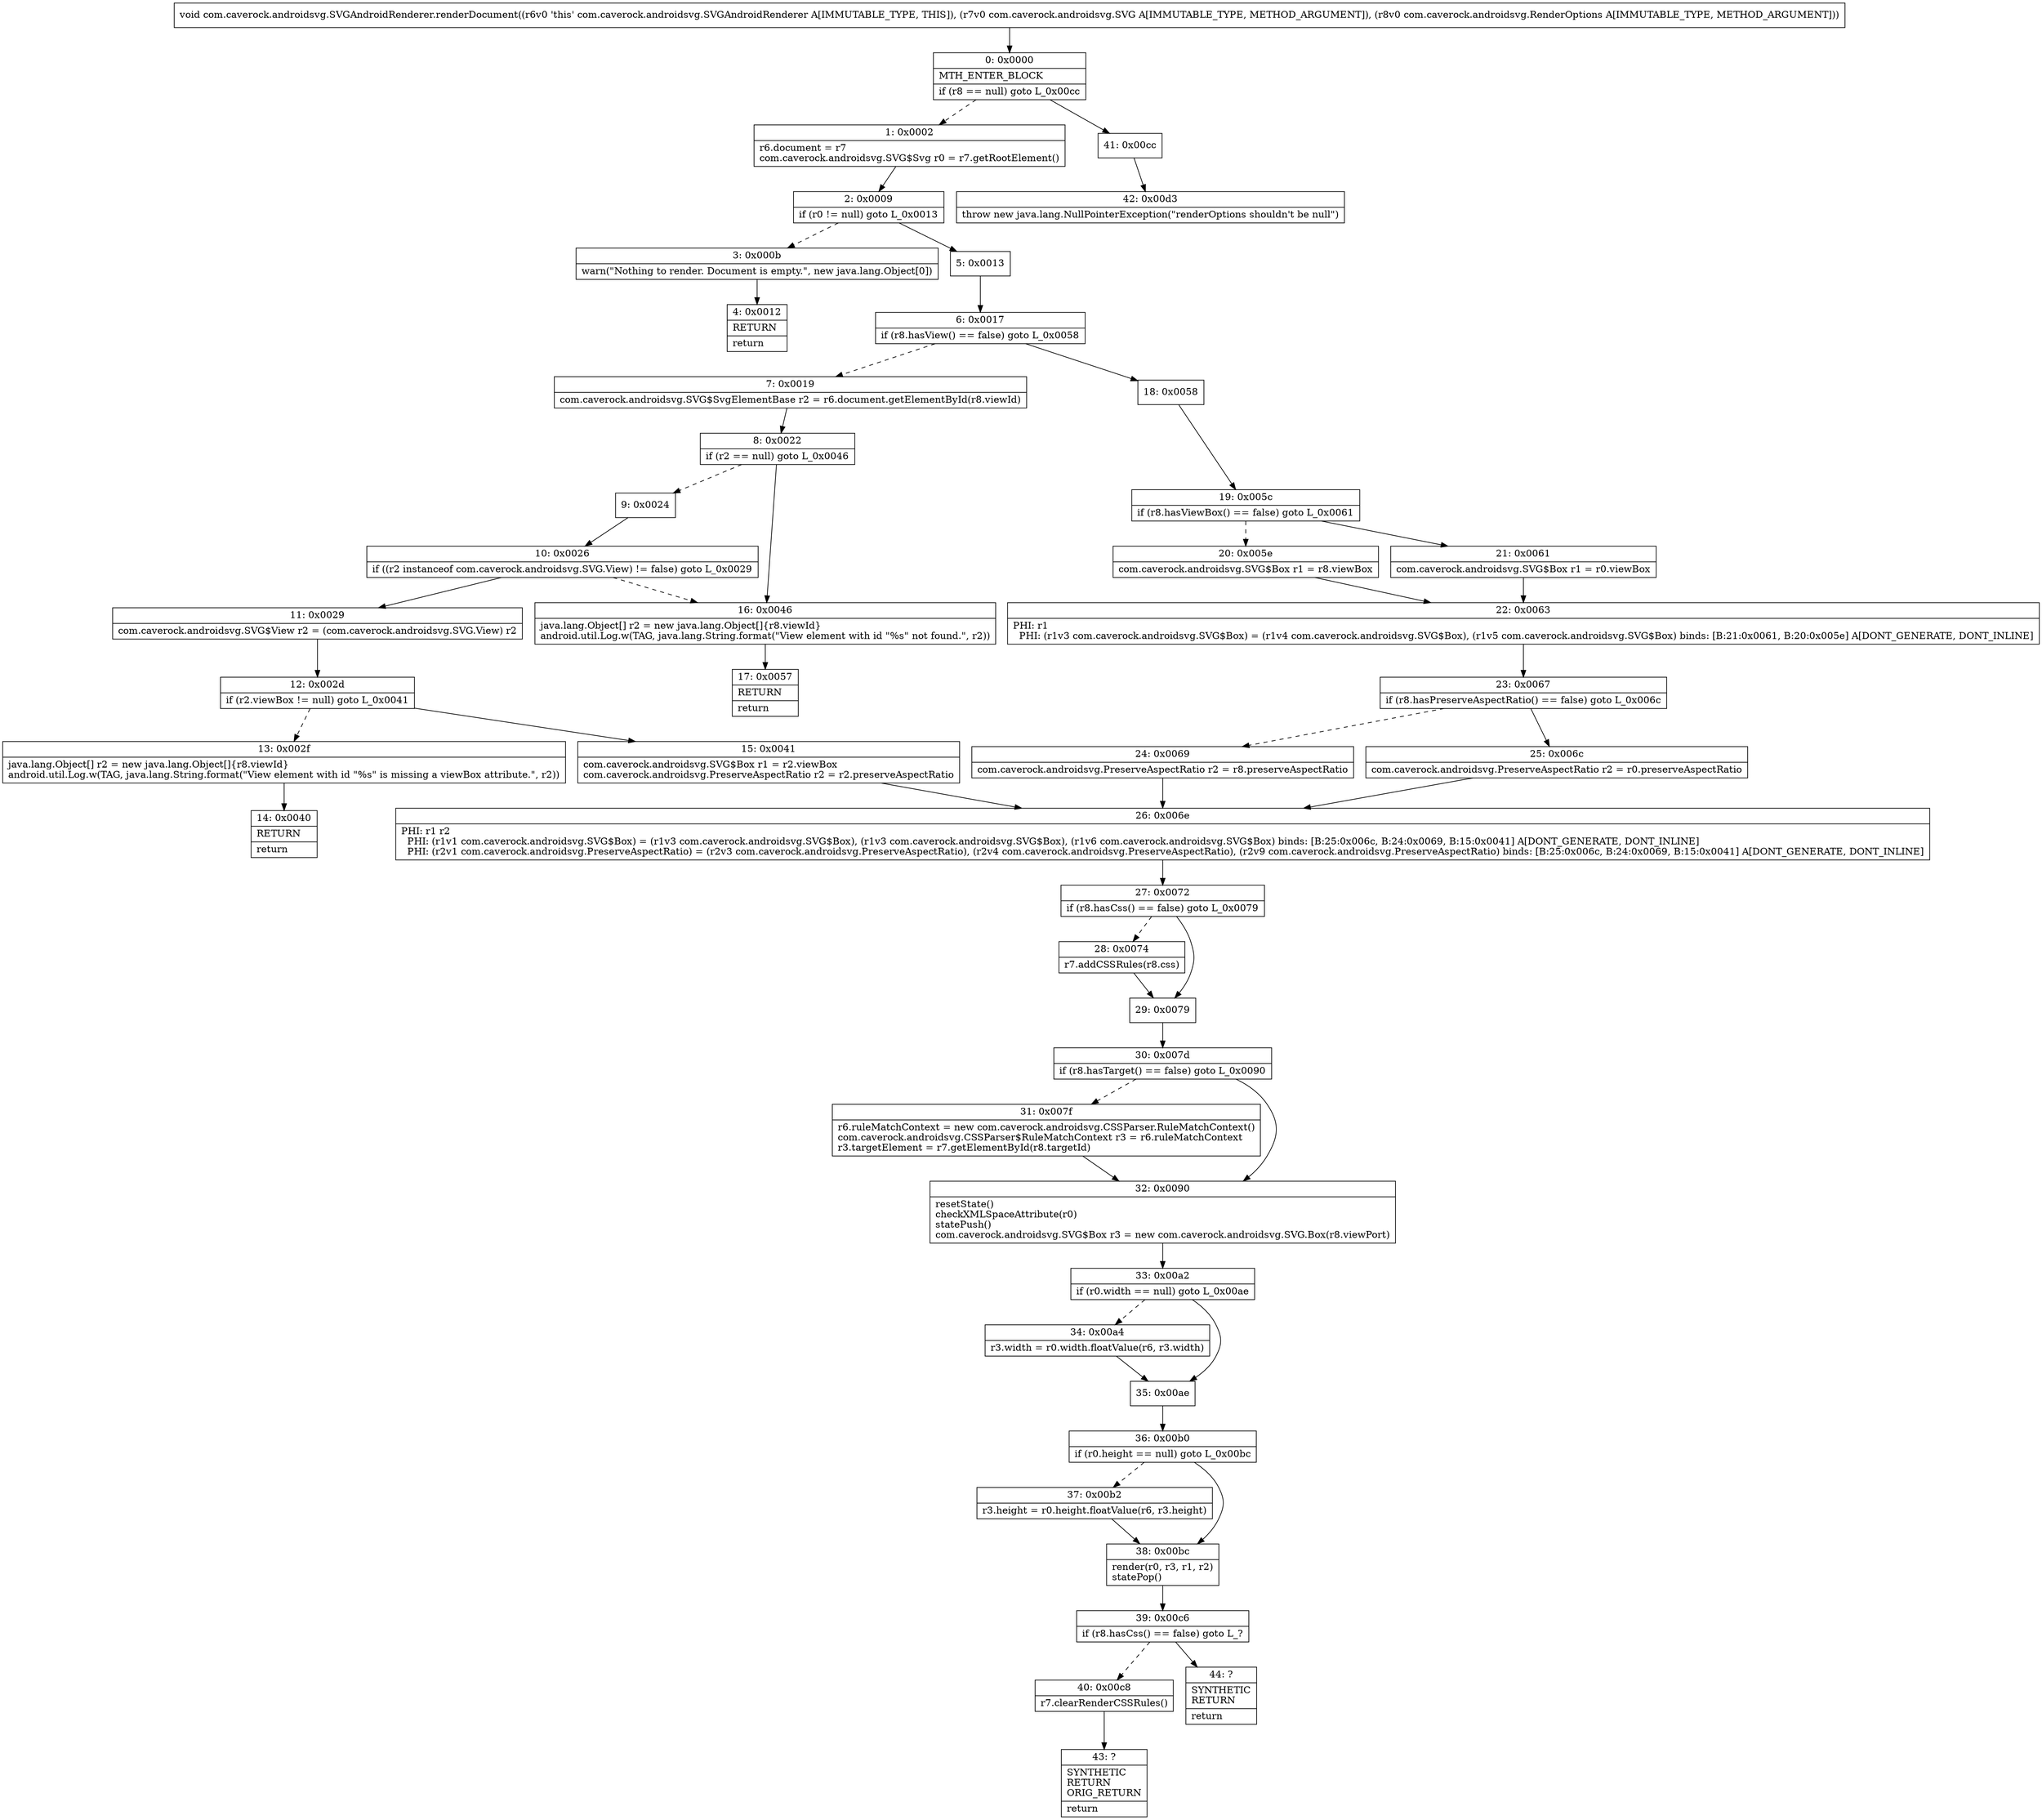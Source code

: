 digraph "CFG forcom.caverock.androidsvg.SVGAndroidRenderer.renderDocument(Lcom\/caverock\/androidsvg\/SVG;Lcom\/caverock\/androidsvg\/RenderOptions;)V" {
Node_0 [shape=record,label="{0\:\ 0x0000|MTH_ENTER_BLOCK\l|if (r8 == null) goto L_0x00cc\l}"];
Node_1 [shape=record,label="{1\:\ 0x0002|r6.document = r7\lcom.caverock.androidsvg.SVG$Svg r0 = r7.getRootElement()\l}"];
Node_2 [shape=record,label="{2\:\ 0x0009|if (r0 != null) goto L_0x0013\l}"];
Node_3 [shape=record,label="{3\:\ 0x000b|warn(\"Nothing to render. Document is empty.\", new java.lang.Object[0])\l}"];
Node_4 [shape=record,label="{4\:\ 0x0012|RETURN\l|return\l}"];
Node_5 [shape=record,label="{5\:\ 0x0013}"];
Node_6 [shape=record,label="{6\:\ 0x0017|if (r8.hasView() == false) goto L_0x0058\l}"];
Node_7 [shape=record,label="{7\:\ 0x0019|com.caverock.androidsvg.SVG$SvgElementBase r2 = r6.document.getElementById(r8.viewId)\l}"];
Node_8 [shape=record,label="{8\:\ 0x0022|if (r2 == null) goto L_0x0046\l}"];
Node_9 [shape=record,label="{9\:\ 0x0024}"];
Node_10 [shape=record,label="{10\:\ 0x0026|if ((r2 instanceof com.caverock.androidsvg.SVG.View) != false) goto L_0x0029\l}"];
Node_11 [shape=record,label="{11\:\ 0x0029|com.caverock.androidsvg.SVG$View r2 = (com.caverock.androidsvg.SVG.View) r2\l}"];
Node_12 [shape=record,label="{12\:\ 0x002d|if (r2.viewBox != null) goto L_0x0041\l}"];
Node_13 [shape=record,label="{13\:\ 0x002f|java.lang.Object[] r2 = new java.lang.Object[]\{r8.viewId\}\landroid.util.Log.w(TAG, java.lang.String.format(\"View element with id \"%s\" is missing a viewBox attribute.\", r2))\l}"];
Node_14 [shape=record,label="{14\:\ 0x0040|RETURN\l|return\l}"];
Node_15 [shape=record,label="{15\:\ 0x0041|com.caverock.androidsvg.SVG$Box r1 = r2.viewBox\lcom.caverock.androidsvg.PreserveAspectRatio r2 = r2.preserveAspectRatio\l}"];
Node_16 [shape=record,label="{16\:\ 0x0046|java.lang.Object[] r2 = new java.lang.Object[]\{r8.viewId\}\landroid.util.Log.w(TAG, java.lang.String.format(\"View element with id \"%s\" not found.\", r2))\l}"];
Node_17 [shape=record,label="{17\:\ 0x0057|RETURN\l|return\l}"];
Node_18 [shape=record,label="{18\:\ 0x0058}"];
Node_19 [shape=record,label="{19\:\ 0x005c|if (r8.hasViewBox() == false) goto L_0x0061\l}"];
Node_20 [shape=record,label="{20\:\ 0x005e|com.caverock.androidsvg.SVG$Box r1 = r8.viewBox\l}"];
Node_21 [shape=record,label="{21\:\ 0x0061|com.caverock.androidsvg.SVG$Box r1 = r0.viewBox\l}"];
Node_22 [shape=record,label="{22\:\ 0x0063|PHI: r1 \l  PHI: (r1v3 com.caverock.androidsvg.SVG$Box) = (r1v4 com.caverock.androidsvg.SVG$Box), (r1v5 com.caverock.androidsvg.SVG$Box) binds: [B:21:0x0061, B:20:0x005e] A[DONT_GENERATE, DONT_INLINE]\l}"];
Node_23 [shape=record,label="{23\:\ 0x0067|if (r8.hasPreserveAspectRatio() == false) goto L_0x006c\l}"];
Node_24 [shape=record,label="{24\:\ 0x0069|com.caverock.androidsvg.PreserveAspectRatio r2 = r8.preserveAspectRatio\l}"];
Node_25 [shape=record,label="{25\:\ 0x006c|com.caverock.androidsvg.PreserveAspectRatio r2 = r0.preserveAspectRatio\l}"];
Node_26 [shape=record,label="{26\:\ 0x006e|PHI: r1 r2 \l  PHI: (r1v1 com.caverock.androidsvg.SVG$Box) = (r1v3 com.caverock.androidsvg.SVG$Box), (r1v3 com.caverock.androidsvg.SVG$Box), (r1v6 com.caverock.androidsvg.SVG$Box) binds: [B:25:0x006c, B:24:0x0069, B:15:0x0041] A[DONT_GENERATE, DONT_INLINE]\l  PHI: (r2v1 com.caverock.androidsvg.PreserveAspectRatio) = (r2v3 com.caverock.androidsvg.PreserveAspectRatio), (r2v4 com.caverock.androidsvg.PreserveAspectRatio), (r2v9 com.caverock.androidsvg.PreserveAspectRatio) binds: [B:25:0x006c, B:24:0x0069, B:15:0x0041] A[DONT_GENERATE, DONT_INLINE]\l}"];
Node_27 [shape=record,label="{27\:\ 0x0072|if (r8.hasCss() == false) goto L_0x0079\l}"];
Node_28 [shape=record,label="{28\:\ 0x0074|r7.addCSSRules(r8.css)\l}"];
Node_29 [shape=record,label="{29\:\ 0x0079}"];
Node_30 [shape=record,label="{30\:\ 0x007d|if (r8.hasTarget() == false) goto L_0x0090\l}"];
Node_31 [shape=record,label="{31\:\ 0x007f|r6.ruleMatchContext = new com.caverock.androidsvg.CSSParser.RuleMatchContext()\lcom.caverock.androidsvg.CSSParser$RuleMatchContext r3 = r6.ruleMatchContext\lr3.targetElement = r7.getElementById(r8.targetId)\l}"];
Node_32 [shape=record,label="{32\:\ 0x0090|resetState()\lcheckXMLSpaceAttribute(r0)\lstatePush()\lcom.caverock.androidsvg.SVG$Box r3 = new com.caverock.androidsvg.SVG.Box(r8.viewPort)\l}"];
Node_33 [shape=record,label="{33\:\ 0x00a2|if (r0.width == null) goto L_0x00ae\l}"];
Node_34 [shape=record,label="{34\:\ 0x00a4|r3.width = r0.width.floatValue(r6, r3.width)\l}"];
Node_35 [shape=record,label="{35\:\ 0x00ae}"];
Node_36 [shape=record,label="{36\:\ 0x00b0|if (r0.height == null) goto L_0x00bc\l}"];
Node_37 [shape=record,label="{37\:\ 0x00b2|r3.height = r0.height.floatValue(r6, r3.height)\l}"];
Node_38 [shape=record,label="{38\:\ 0x00bc|render(r0, r3, r1, r2)\lstatePop()\l}"];
Node_39 [shape=record,label="{39\:\ 0x00c6|if (r8.hasCss() == false) goto L_?\l}"];
Node_40 [shape=record,label="{40\:\ 0x00c8|r7.clearRenderCSSRules()\l}"];
Node_41 [shape=record,label="{41\:\ 0x00cc}"];
Node_42 [shape=record,label="{42\:\ 0x00d3|throw new java.lang.NullPointerException(\"renderOptions shouldn't be null\")\l}"];
Node_43 [shape=record,label="{43\:\ ?|SYNTHETIC\lRETURN\lORIG_RETURN\l|return\l}"];
Node_44 [shape=record,label="{44\:\ ?|SYNTHETIC\lRETURN\l|return\l}"];
MethodNode[shape=record,label="{void com.caverock.androidsvg.SVGAndroidRenderer.renderDocument((r6v0 'this' com.caverock.androidsvg.SVGAndroidRenderer A[IMMUTABLE_TYPE, THIS]), (r7v0 com.caverock.androidsvg.SVG A[IMMUTABLE_TYPE, METHOD_ARGUMENT]), (r8v0 com.caverock.androidsvg.RenderOptions A[IMMUTABLE_TYPE, METHOD_ARGUMENT])) }"];
MethodNode -> Node_0;
Node_0 -> Node_1[style=dashed];
Node_0 -> Node_41;
Node_1 -> Node_2;
Node_2 -> Node_3[style=dashed];
Node_2 -> Node_5;
Node_3 -> Node_4;
Node_5 -> Node_6;
Node_6 -> Node_7[style=dashed];
Node_6 -> Node_18;
Node_7 -> Node_8;
Node_8 -> Node_9[style=dashed];
Node_8 -> Node_16;
Node_9 -> Node_10;
Node_10 -> Node_11;
Node_10 -> Node_16[style=dashed];
Node_11 -> Node_12;
Node_12 -> Node_13[style=dashed];
Node_12 -> Node_15;
Node_13 -> Node_14;
Node_15 -> Node_26;
Node_16 -> Node_17;
Node_18 -> Node_19;
Node_19 -> Node_20[style=dashed];
Node_19 -> Node_21;
Node_20 -> Node_22;
Node_21 -> Node_22;
Node_22 -> Node_23;
Node_23 -> Node_24[style=dashed];
Node_23 -> Node_25;
Node_24 -> Node_26;
Node_25 -> Node_26;
Node_26 -> Node_27;
Node_27 -> Node_28[style=dashed];
Node_27 -> Node_29;
Node_28 -> Node_29;
Node_29 -> Node_30;
Node_30 -> Node_31[style=dashed];
Node_30 -> Node_32;
Node_31 -> Node_32;
Node_32 -> Node_33;
Node_33 -> Node_34[style=dashed];
Node_33 -> Node_35;
Node_34 -> Node_35;
Node_35 -> Node_36;
Node_36 -> Node_37[style=dashed];
Node_36 -> Node_38;
Node_37 -> Node_38;
Node_38 -> Node_39;
Node_39 -> Node_40[style=dashed];
Node_39 -> Node_44;
Node_40 -> Node_43;
Node_41 -> Node_42;
}

